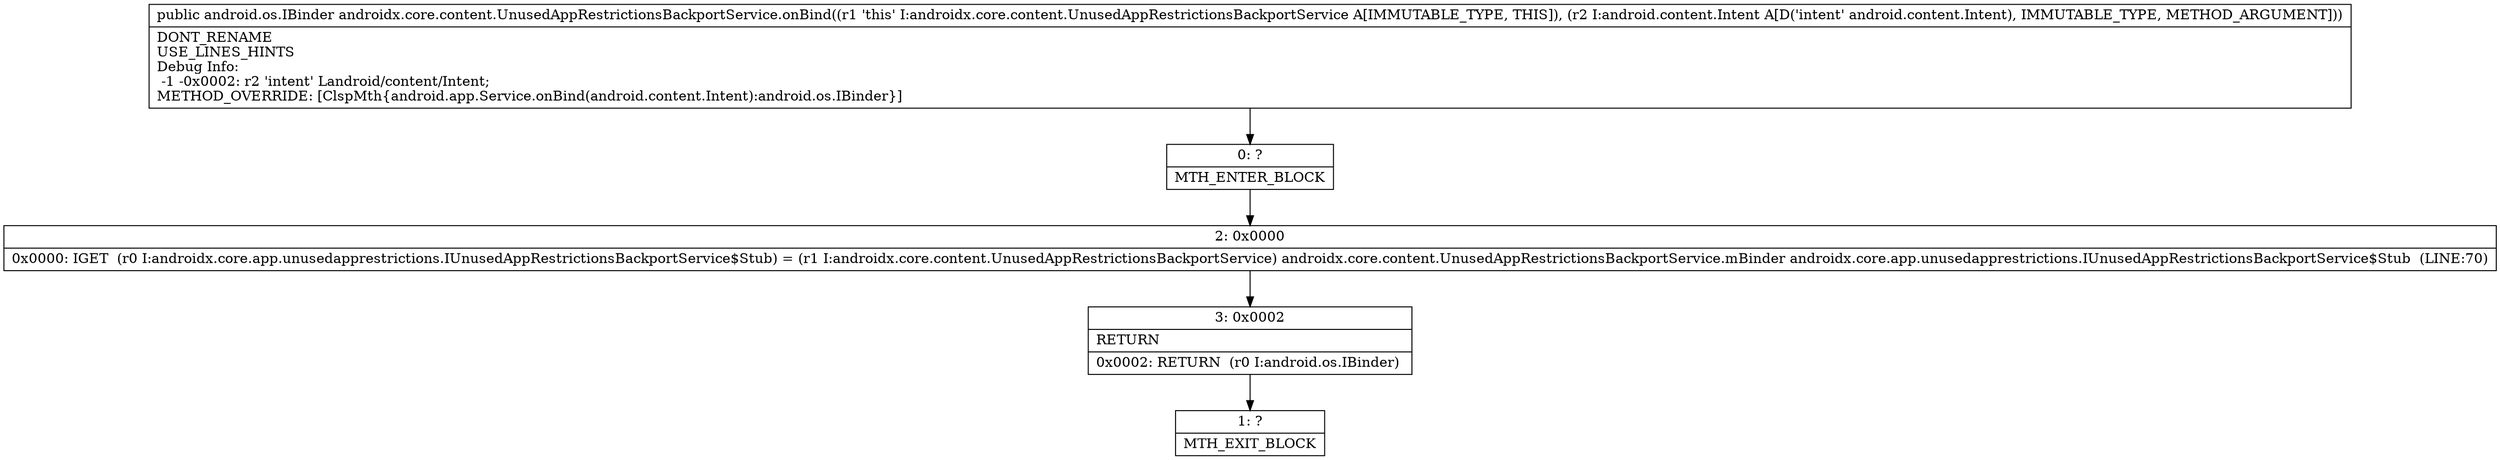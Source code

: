 digraph "CFG forandroidx.core.content.UnusedAppRestrictionsBackportService.onBind(Landroid\/content\/Intent;)Landroid\/os\/IBinder;" {
Node_0 [shape=record,label="{0\:\ ?|MTH_ENTER_BLOCK\l}"];
Node_2 [shape=record,label="{2\:\ 0x0000|0x0000: IGET  (r0 I:androidx.core.app.unusedapprestrictions.IUnusedAppRestrictionsBackportService$Stub) = (r1 I:androidx.core.content.UnusedAppRestrictionsBackportService) androidx.core.content.UnusedAppRestrictionsBackportService.mBinder androidx.core.app.unusedapprestrictions.IUnusedAppRestrictionsBackportService$Stub  (LINE:70)\l}"];
Node_3 [shape=record,label="{3\:\ 0x0002|RETURN\l|0x0002: RETURN  (r0 I:android.os.IBinder) \l}"];
Node_1 [shape=record,label="{1\:\ ?|MTH_EXIT_BLOCK\l}"];
MethodNode[shape=record,label="{public android.os.IBinder androidx.core.content.UnusedAppRestrictionsBackportService.onBind((r1 'this' I:androidx.core.content.UnusedAppRestrictionsBackportService A[IMMUTABLE_TYPE, THIS]), (r2 I:android.content.Intent A[D('intent' android.content.Intent), IMMUTABLE_TYPE, METHOD_ARGUMENT]))  | DONT_RENAME\lUSE_LINES_HINTS\lDebug Info:\l  \-1 \-0x0002: r2 'intent' Landroid\/content\/Intent;\lMETHOD_OVERRIDE: [ClspMth\{android.app.Service.onBind(android.content.Intent):android.os.IBinder\}]\l}"];
MethodNode -> Node_0;Node_0 -> Node_2;
Node_2 -> Node_3;
Node_3 -> Node_1;
}

